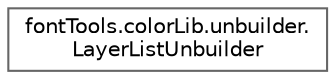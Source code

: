 digraph "Graphical Class Hierarchy"
{
 // LATEX_PDF_SIZE
  bgcolor="transparent";
  edge [fontname=Helvetica,fontsize=10,labelfontname=Helvetica,labelfontsize=10];
  node [fontname=Helvetica,fontsize=10,shape=box,height=0.2,width=0.4];
  rankdir="LR";
  Node0 [id="Node000000",label="fontTools.colorLib.unbuilder.\lLayerListUnbuilder",height=0.2,width=0.4,color="grey40", fillcolor="white", style="filled",URL="$d0/db4/classfontTools_1_1colorLib_1_1unbuilder_1_1LayerListUnbuilder.html",tooltip=" "];
}
